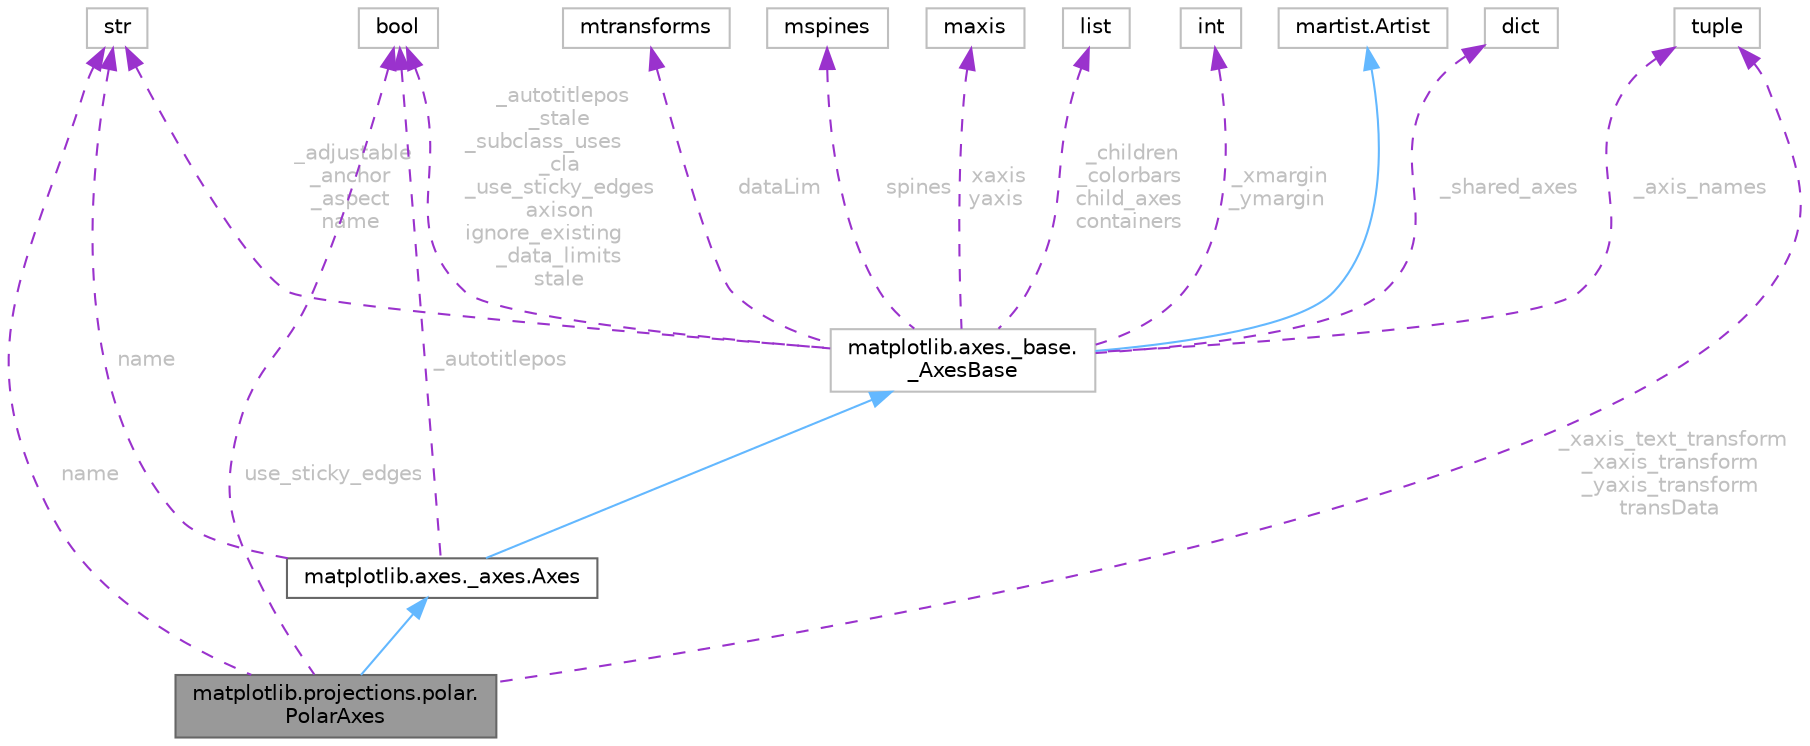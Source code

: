 digraph "matplotlib.projections.polar.PolarAxes"
{
 // LATEX_PDF_SIZE
  bgcolor="transparent";
  edge [fontname=Helvetica,fontsize=10,labelfontname=Helvetica,labelfontsize=10];
  node [fontname=Helvetica,fontsize=10,shape=box,height=0.2,width=0.4];
  Node1 [id="Node000001",label="matplotlib.projections.polar.\lPolarAxes",height=0.2,width=0.4,color="gray40", fillcolor="grey60", style="filled", fontcolor="black",tooltip=" "];
  Node2 -> Node1 [id="edge1_Node000001_Node000002",dir="back",color="steelblue1",style="solid",tooltip=" "];
  Node2 [id="Node000002",label="matplotlib.axes._axes.Axes",height=0.2,width=0.4,color="gray40", fillcolor="white", style="filled",URL="$d0/dae/classmatplotlib_1_1axes_1_1__axes_1_1Axes.html",tooltip=" "];
  Node3 -> Node2 [id="edge2_Node000002_Node000003",dir="back",color="steelblue1",style="solid",tooltip=" "];
  Node3 [id="Node000003",label="matplotlib.axes._base.\l_AxesBase",height=0.2,width=0.4,color="grey75", fillcolor="white", style="filled",URL="$dd/d28/classmatplotlib_1_1axes_1_1__base_1_1__AxesBase.html",tooltip=" "];
  Node4 -> Node3 [id="edge3_Node000003_Node000004",dir="back",color="steelblue1",style="solid",tooltip=" "];
  Node4 [id="Node000004",label="martist.Artist",height=0.2,width=0.4,color="grey75", fillcolor="white", style="filled",tooltip=" "];
  Node5 -> Node3 [id="edge4_Node000003_Node000005",dir="back",color="darkorchid3",style="dashed",tooltip=" ",label=" _adjustable\n_anchor\n_aspect\nname",fontcolor="grey" ];
  Node5 [id="Node000005",label="str",height=0.2,width=0.4,color="grey75", fillcolor="white", style="filled",tooltip=" "];
  Node6 -> Node3 [id="edge5_Node000003_Node000006",dir="back",color="darkorchid3",style="dashed",tooltip=" ",label=" _axis_names",fontcolor="grey" ];
  Node6 [id="Node000006",label="tuple",height=0.2,width=0.4,color="grey75", fillcolor="white", style="filled",tooltip=" "];
  Node7 -> Node3 [id="edge6_Node000003_Node000007",dir="back",color="darkorchid3",style="dashed",tooltip=" ",label=" _shared_axes",fontcolor="grey" ];
  Node7 [id="Node000007",label="dict",height=0.2,width=0.4,color="grey75", fillcolor="white", style="filled",tooltip=" "];
  Node8 -> Node3 [id="edge7_Node000003_Node000008",dir="back",color="darkorchid3",style="dashed",tooltip=" ",label=" _autotitlepos\n_stale\n_subclass_uses\l_cla\n_use_sticky_edges\naxison\nignore_existing\l_data_limits\nstale",fontcolor="grey" ];
  Node8 [id="Node000008",label="bool",height=0.2,width=0.4,color="grey75", fillcolor="white", style="filled",tooltip=" "];
  Node9 -> Node3 [id="edge8_Node000003_Node000009",dir="back",color="darkorchid3",style="dashed",tooltip=" ",label=" dataLim",fontcolor="grey" ];
  Node9 [id="Node000009",label="mtransforms",height=0.2,width=0.4,color="grey75", fillcolor="white", style="filled",tooltip=" "];
  Node10 -> Node3 [id="edge9_Node000003_Node000010",dir="back",color="darkorchid3",style="dashed",tooltip=" ",label=" spines",fontcolor="grey" ];
  Node10 [id="Node000010",label="mspines",height=0.2,width=0.4,color="grey75", fillcolor="white", style="filled",tooltip=" "];
  Node11 -> Node3 [id="edge10_Node000003_Node000011",dir="back",color="darkorchid3",style="dashed",tooltip=" ",label=" xaxis\nyaxis",fontcolor="grey" ];
  Node11 [id="Node000011",label="maxis",height=0.2,width=0.4,color="grey75", fillcolor="white", style="filled",tooltip=" "];
  Node12 -> Node3 [id="edge11_Node000003_Node000012",dir="back",color="darkorchid3",style="dashed",tooltip=" ",label=" _children\n_colorbars\nchild_axes\ncontainers",fontcolor="grey" ];
  Node12 [id="Node000012",label="list",height=0.2,width=0.4,color="grey75", fillcolor="white", style="filled",tooltip=" "];
  Node13 -> Node3 [id="edge12_Node000003_Node000013",dir="back",color="darkorchid3",style="dashed",tooltip=" ",label=" _xmargin\n_ymargin",fontcolor="grey" ];
  Node13 [id="Node000013",label="int",height=0.2,width=0.4,color="grey75", fillcolor="white", style="filled",tooltip=" "];
  Node8 -> Node2 [id="edge13_Node000002_Node000008",dir="back",color="darkorchid3",style="dashed",tooltip=" ",label=" _autotitlepos",fontcolor="grey" ];
  Node5 -> Node2 [id="edge14_Node000002_Node000005",dir="back",color="darkorchid3",style="dashed",tooltip=" ",label=" name",fontcolor="grey" ];
  Node5 -> Node1 [id="edge15_Node000001_Node000005",dir="back",color="darkorchid3",style="dashed",tooltip=" ",label=" name",fontcolor="grey" ];
  Node8 -> Node1 [id="edge16_Node000001_Node000008",dir="back",color="darkorchid3",style="dashed",tooltip=" ",label=" use_sticky_edges",fontcolor="grey" ];
  Node6 -> Node1 [id="edge17_Node000001_Node000006",dir="back",color="darkorchid3",style="dashed",tooltip=" ",label=" _xaxis_text_transform\n_xaxis_transform\n_yaxis_transform\ntransData",fontcolor="grey" ];
}
